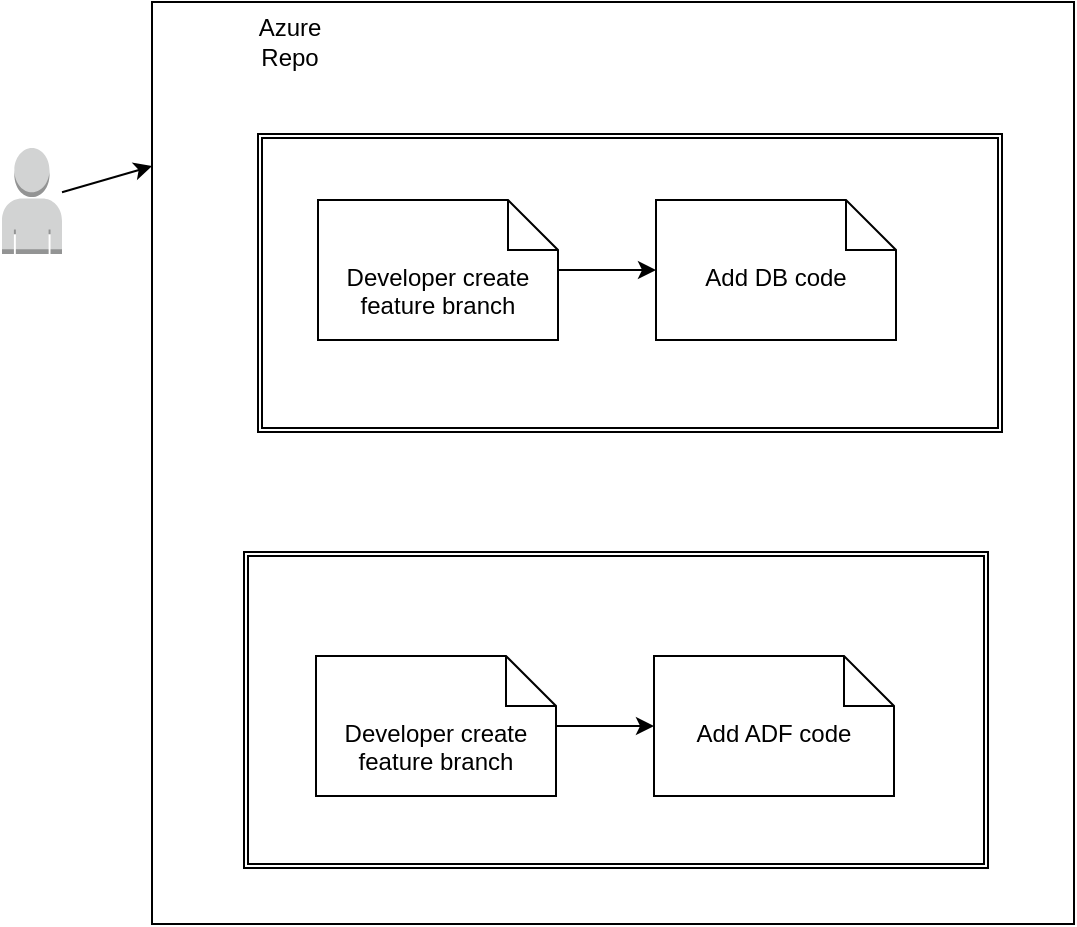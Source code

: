 <mxfile>
    <diagram id="2eDQ2ZUomwAHbFB65n3K" name="Page-1">
        <mxGraphModel dx="943" dy="617" grid="1" gridSize="1" guides="1" tooltips="1" connect="1" arrows="1" fold="1" page="1" pageScale="1" pageWidth="850" pageHeight="1100" background="none" math="0" shadow="0">
            <root>
                <mxCell id="0"/>
                <mxCell id="1" parent="0"/>
                <mxCell id="25" style="edgeStyle=none;html=1;entryX=0;entryY=0.178;entryDx=0;entryDy=0;entryPerimeter=0;" edge="1" parent="1" source="2" target="15">
                    <mxGeometry relative="1" as="geometry"/>
                </mxCell>
                <mxCell id="2" value="" style="outlineConnect=0;dashed=0;verticalLabelPosition=bottom;verticalAlign=top;align=center;html=1;shape=mxgraph.aws3.user;fillColor=#D2D3D3;gradientColor=none;" vertex="1" parent="1">
                    <mxGeometry x="25" y="194" width="30" height="53" as="geometry"/>
                </mxCell>
                <mxCell id="15" value="" style="whiteSpace=wrap;html=1;aspect=fixed;" vertex="1" parent="1">
                    <mxGeometry x="100" y="121" width="461" height="461" as="geometry"/>
                </mxCell>
                <mxCell id="16" value="" style="shape=ext;double=1;rounded=0;whiteSpace=wrap;html=1;" vertex="1" parent="1">
                    <mxGeometry x="153" y="187" width="372" height="149" as="geometry"/>
                </mxCell>
                <mxCell id="17" style="edgeStyle=none;html=1;entryX=0;entryY=0.5;entryDx=0;entryDy=0;entryPerimeter=0;" edge="1" parent="1" source="18" target="19">
                    <mxGeometry relative="1" as="geometry"/>
                </mxCell>
                <mxCell id="18" value="Developer create feature branch" style="shape=note2;boundedLbl=1;whiteSpace=wrap;html=1;size=25;verticalAlign=top;align=center;" vertex="1" parent="1">
                    <mxGeometry x="183" y="220" width="120" height="70" as="geometry"/>
                </mxCell>
                <mxCell id="19" value="Add DB code" style="shape=note2;boundedLbl=1;whiteSpace=wrap;html=1;size=25;verticalAlign=top;align=center;" vertex="1" parent="1">
                    <mxGeometry x="352" y="220" width="120" height="70" as="geometry"/>
                </mxCell>
                <mxCell id="20" value="" style="shape=ext;double=1;rounded=0;whiteSpace=wrap;html=1;" vertex="1" parent="1">
                    <mxGeometry x="146" y="396" width="372" height="158" as="geometry"/>
                </mxCell>
                <mxCell id="21" style="edgeStyle=none;html=1;entryX=0;entryY=0.5;entryDx=0;entryDy=0;entryPerimeter=0;" edge="1" parent="1" source="22" target="23">
                    <mxGeometry relative="1" as="geometry"/>
                </mxCell>
                <mxCell id="22" value="Developer create feature branch" style="shape=note2;boundedLbl=1;whiteSpace=wrap;html=1;size=25;verticalAlign=top;align=center;" vertex="1" parent="1">
                    <mxGeometry x="182" y="448" width="120" height="70" as="geometry"/>
                </mxCell>
                <mxCell id="23" value="Add ADF code" style="shape=note2;boundedLbl=1;whiteSpace=wrap;html=1;size=25;verticalAlign=top;align=center;" vertex="1" parent="1">
                    <mxGeometry x="351" y="448" width="120" height="70" as="geometry"/>
                </mxCell>
                <mxCell id="26" value="Azure Repo" style="text;html=1;strokeColor=none;fillColor=none;align=center;verticalAlign=middle;whiteSpace=wrap;rounded=0;" vertex="1" parent="1">
                    <mxGeometry x="139" y="126" width="60" height="30" as="geometry"/>
                </mxCell>
            </root>
        </mxGraphModel>
    </diagram>
</mxfile>